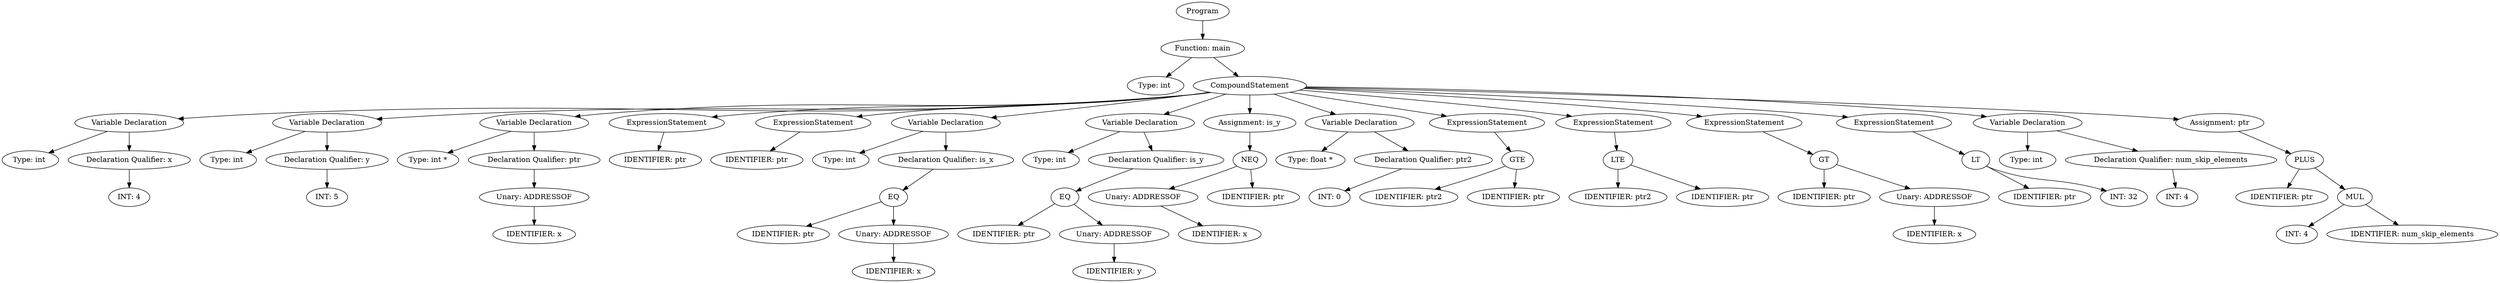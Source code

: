 digraph ExpressionGraph {
4497611408 [label="Program"];
4497611408 -> 4497611344;
4497611344 [label="Function: main"];
4497611344 -> 4492733456;
4492733456 [label="Type: int "];
4497611344 -> 4497611280;
4497611280 [label="CompoundStatement"];
4497611280 -> 4497202000;
4497202000 [label="Variable Declaration"];
4497202000 -> 4497204240;
4497204240 [label="Type: int "];
4497202000 -> 4492628752;
4492628752 [label="Declaration Qualifier: x"];
4492628752 -> 4497189712;
4497189712 [label="INT: 4"];
4497611280 -> 4497605648;
4497605648 [label="Variable Declaration"];
4497605648 -> 4497605264;
4497605264 [label="Type: int "];
4497605648 -> 4497605584;
4497605584 [label="Declaration Qualifier: y"];
4497605584 -> 4497605520;
4497605520 [label="INT: 5"];
4497611280 -> 4497606160;
4497606160 [label="Variable Declaration"];
4497606160 -> 4497605840;
4497605840 [label="Type: int *"];
4497606160 -> 4497606096;
4497606096 [label="Declaration Qualifier: ptr"];
4497606096 -> 4497606032;
4497606032 [label="Unary: ADDRESSOF"];
4497606032 -> 4497605968;
4497605968 [label="IDENTIFIER: x"];
4497611280 -> 4497606352;
4497606352 [label="ExpressionStatement"];
4497606352 -> 4497606288;
4497606288 [label="IDENTIFIER: ptr"];
4497611280 -> 4497606544;
4497606544 [label="ExpressionStatement"];
4497606544 -> 4497606480;
4497606480 [label="IDENTIFIER: ptr"];
4497611280 -> 4497607312;
4497607312 [label="Variable Declaration"];
4497607312 -> 4497606736;
4497606736 [label="Type: int "];
4497607312 -> 4497607184;
4497607184 [label="Declaration Qualifier: is_x"];
4497607184 -> 4497607248;
4497607248 [label="EQ"];
4497607248 -> 4497606992;
4497607248 -> 4497607120;
4497606992 [label="IDENTIFIER: ptr"];
4497607120 [label="Unary: ADDRESSOF"];
4497607120 -> 4497607056;
4497607056 [label="IDENTIFIER: x"];
4497611280 -> 4497608016;
4497608016 [label="Variable Declaration"];
4497608016 -> 4497607440;
4497607440 [label="Type: int "];
4497608016 -> 4497607888;
4497607888 [label="Declaration Qualifier: is_y"];
4497607888 -> 4497607952;
4497607952 [label="EQ"];
4497607952 -> 4497607696;
4497607952 -> 4497607824;
4497607696 [label="IDENTIFIER: ptr"];
4497607824 [label="Unary: ADDRESSOF"];
4497607824 -> 4497607760;
4497607760 [label="IDENTIFIER: y"];
4497611280 -> 4497608464;
4497608464 [label="Assignment: is_y"];
4497608464 -> 4497608400;
4497608400 [label="NEQ"];
4497608400 -> 4497608144;
4497608400 -> 4497608272;
4497608144 [label="Unary: ADDRESSOF"];
4497608144 -> 4497608080;
4497608080 [label="IDENTIFIER: x"];
4497608272 [label="IDENTIFIER: ptr"];
4497611280 -> 4497608912;
4497608912 [label="Variable Declaration"];
4497608912 -> 4497608656;
4497608656 [label="Type: float *"];
4497608912 -> 4497608848;
4497608848 [label="Declaration Qualifier: ptr2"];
4497608848 -> 4497608784;
4497608784 [label="INT: 0"];
4497611280 -> 4497609168;
4497609168 [label="ExpressionStatement"];
4497609168 -> 4497609232;
4497609232 [label="GTE"];
4497609232 -> 4497608976;
4497609232 -> 4497609104;
4497608976 [label="IDENTIFIER: ptr2"];
4497609104 [label="IDENTIFIER: ptr"];
4497611280 -> 4497609552;
4497609552 [label="ExpressionStatement"];
4497609552 -> 4497609616;
4497609616 [label="LTE"];
4497609616 -> 4497609360;
4497609616 -> 4497609488;
4497609360 [label="IDENTIFIER: ptr2"];
4497609488 [label="IDENTIFIER: ptr"];
4497611280 -> 4497610000;
4497610000 [label="ExpressionStatement"];
4497610000 -> 4497609936;
4497609936 [label="GT"];
4497609936 -> 4497609744;
4497609936 -> 4497609872;
4497609744 [label="IDENTIFIER: ptr"];
4497609872 [label="Unary: ADDRESSOF"];
4497609872 -> 4497609808;
4497609808 [label="IDENTIFIER: x"];
4497611280 -> 4497610320;
4497610320 [label="ExpressionStatement"];
4497610320 -> 4497610256;
4497610256 [label="LT"];
4497610256 -> 4497610128;
4497610256 -> 4497610192;
4497610128 [label="IDENTIFIER: ptr"];
4497610192 [label="INT: 32"];
4497611280 -> 4497610704;
4497610704 [label="Variable Declaration"];
4497610704 -> 4497610448;
4497610448 [label="Type: int "];
4497610704 -> 4497610640;
4497610640 [label="Declaration Qualifier: num_skip_elements"];
4497610640 -> 4497610576;
4497610576 [label="INT: 4"];
4497611280 -> 4497611216;
4497611216 [label="Assignment: ptr"];
4497611216 -> 4497611088;
4497611088 [label="PLUS"];
4497611088 -> 4497610832;
4497611088 -> 4497611024;
4497610832 [label="IDENTIFIER: ptr"];
4497611024 [label="MUL"];
4497611024 -> 4497610896;
4497611024 -> 4497610960;
4497610896 [label="INT: 4"];
4497610960 [label="IDENTIFIER: num_skip_elements"];
}
